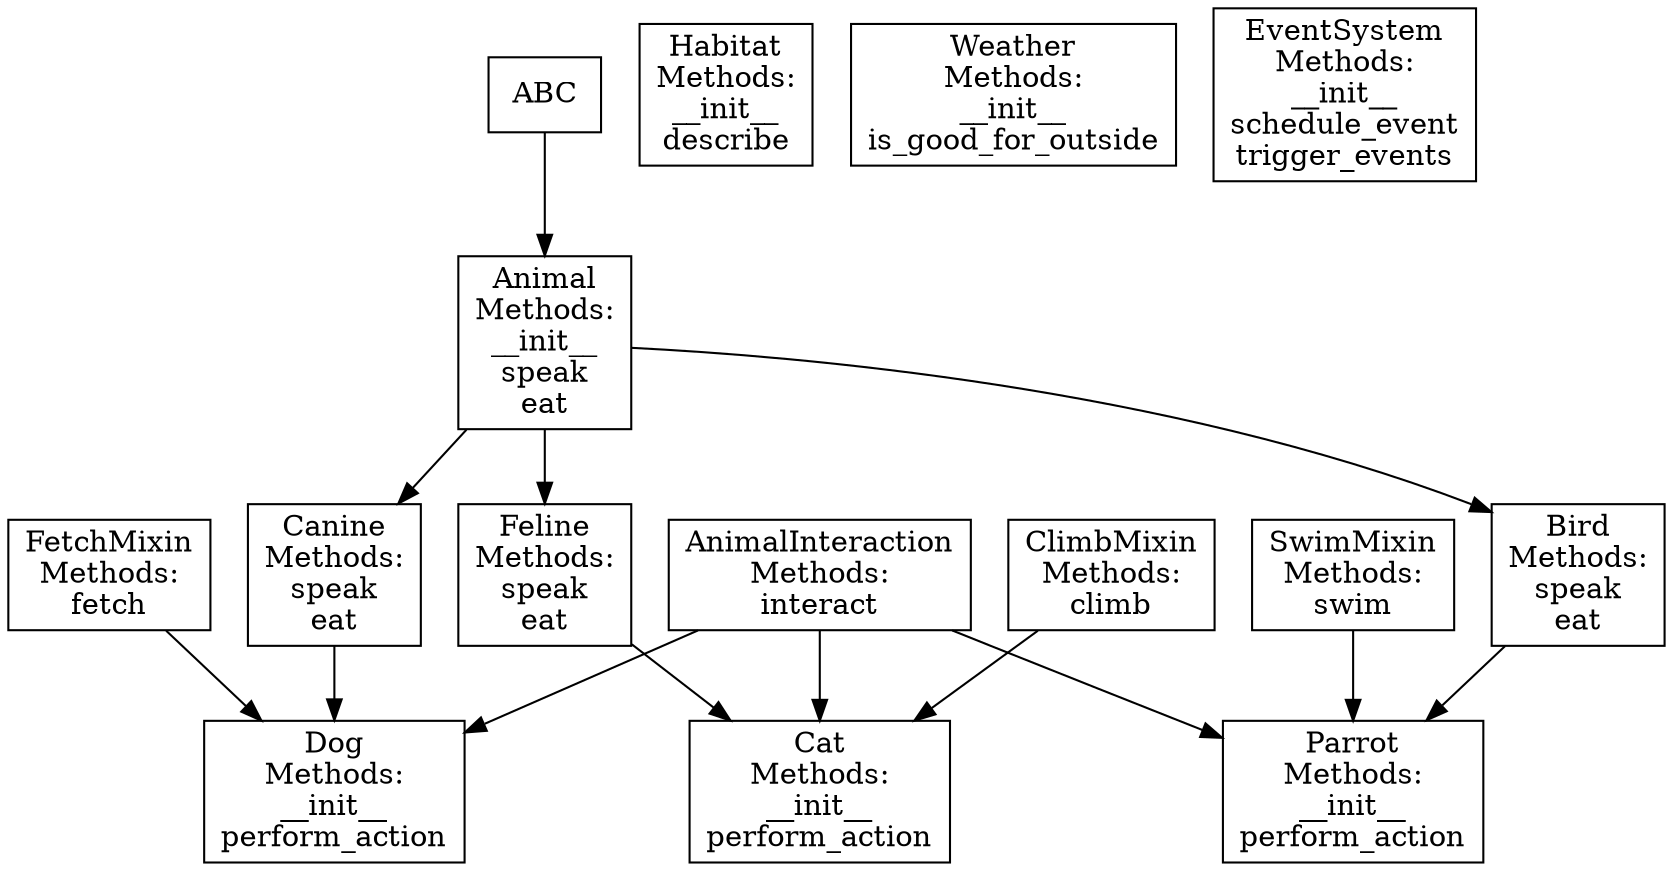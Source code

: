digraph G {
    node [shape=box];
    Animal [label="Animal\nMethods:\n__init__\nspeak\neat\n"];
    ABC -> Animal;
    Canine [label="Canine\nMethods:\nspeak\neat\n"];
    Animal -> Canine;
    Feline [label="Feline\nMethods:\nspeak\neat\n"];
    Animal -> Feline;
    Bird [label="Bird\nMethods:\nspeak\neat\n"];
    Animal -> Bird;
    Habitat [label="Habitat\nMethods:\n__init__\ndescribe\n"];
    Weather [label="Weather\nMethods:\n__init__\nis_good_for_outside\n"];
    FetchMixin [label="FetchMixin\nMethods:\nfetch\n"];
    ClimbMixin [label="ClimbMixin\nMethods:\nclimb\n"];
    SwimMixin [label="SwimMixin\nMethods:\nswim\n"];
    EventSystem [label="EventSystem\nMethods:\n__init__\nschedule_event\ntrigger_events\n"];
    AnimalInteraction [label="AnimalInteraction\nMethods:\ninteract\n"];
    Dog [label="Dog\nMethods:\n__init__\nperform_action\n"];
    Canine -> Dog;
    FetchMixin -> Dog;
    AnimalInteraction -> Dog;
    Cat [label="Cat\nMethods:\n__init__\nperform_action\n"];
    Feline -> Cat;
    ClimbMixin -> Cat;
    AnimalInteraction -> Cat;
    Parrot [label="Parrot\nMethods:\n__init__\nperform_action\n"];
    Bird -> Parrot;
    SwimMixin -> Parrot;
    AnimalInteraction -> Parrot;
}
